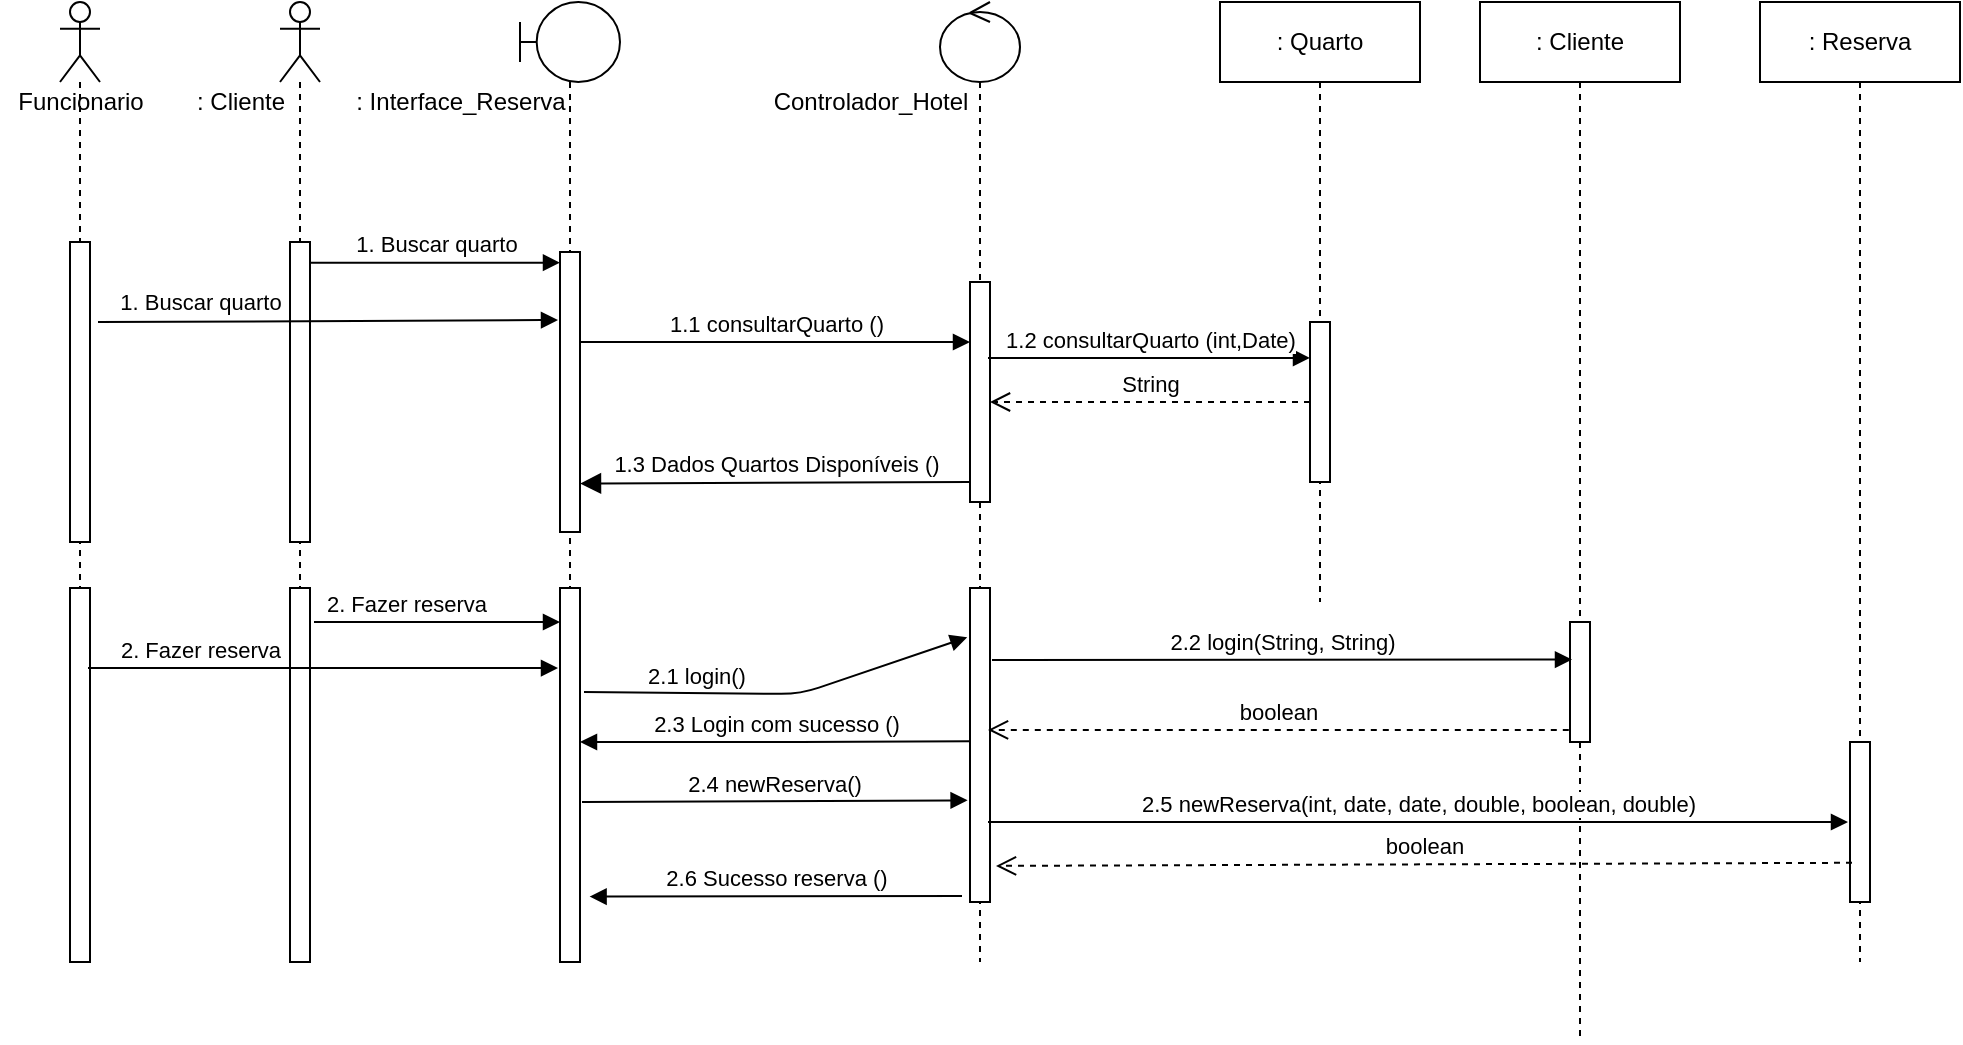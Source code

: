 <mxfile version="13.9.9" type="github">
  <diagram name="Page-1" id="e7e014a7-5840-1c2e-5031-d8a46d1fe8dd">
    <mxGraphModel dx="1384" dy="767" grid="1" gridSize="10" guides="1" tooltips="1" connect="1" arrows="1" fold="1" page="1" pageScale="1" pageWidth="1169" pageHeight="826" background="#ffffff" math="0" shadow="0">
      <root>
        <mxCell id="0" />
        <mxCell id="1" parent="0" />
        <mxCell id="WNVrMkYCtj4Nlr6T03H6-57" value="" style="shape=umlLifeline;participant=umlActor;perimeter=lifelinePerimeter;whiteSpace=wrap;html=1;container=1;collapsible=0;recursiveResize=0;verticalAlign=top;spacingTop=36;outlineConnect=0;" vertex="1" parent="1">
          <mxGeometry x="160" y="80" width="20" height="480" as="geometry" />
        </mxCell>
        <mxCell id="WNVrMkYCtj4Nlr6T03H6-75" value="" style="html=1;points=[];perimeter=orthogonalPerimeter;" vertex="1" parent="WNVrMkYCtj4Nlr6T03H6-57">
          <mxGeometry x="5" y="120" width="10" height="150" as="geometry" />
        </mxCell>
        <mxCell id="WNVrMkYCtj4Nlr6T03H6-86" value="" style="html=1;points=[];perimeter=orthogonalPerimeter;" vertex="1" parent="WNVrMkYCtj4Nlr6T03H6-57">
          <mxGeometry x="5" y="293" width="10" height="187" as="geometry" />
        </mxCell>
        <mxCell id="WNVrMkYCtj4Nlr6T03H6-60" value=": Cliente" style="text;html=1;align=center;verticalAlign=middle;resizable=0;points=[];autosize=1;" vertex="1" parent="1">
          <mxGeometry x="110" y="120" width="60" height="20" as="geometry" />
        </mxCell>
        <mxCell id="WNVrMkYCtj4Nlr6T03H6-63" value="" style="shape=umlLifeline;participant=umlBoundary;perimeter=lifelinePerimeter;whiteSpace=wrap;html=1;container=1;collapsible=0;recursiveResize=0;verticalAlign=top;spacingTop=36;outlineConnect=0;" vertex="1" parent="1">
          <mxGeometry x="280" y="80" width="50" height="480" as="geometry" />
        </mxCell>
        <mxCell id="WNVrMkYCtj4Nlr6T03H6-76" value="" style="html=1;points=[];perimeter=orthogonalPerimeter;" vertex="1" parent="WNVrMkYCtj4Nlr6T03H6-63">
          <mxGeometry x="20" y="125" width="10" height="140" as="geometry" />
        </mxCell>
        <mxCell id="WNVrMkYCtj4Nlr6T03H6-88" value="" style="html=1;points=[];perimeter=orthogonalPerimeter;" vertex="1" parent="WNVrMkYCtj4Nlr6T03H6-63">
          <mxGeometry x="20" y="293" width="10" height="187" as="geometry" />
        </mxCell>
        <mxCell id="WNVrMkYCtj4Nlr6T03H6-65" value=": Interface_Reserva" style="text;html=1;align=center;verticalAlign=middle;resizable=0;points=[];autosize=1;" vertex="1" parent="1">
          <mxGeometry x="190" y="120" width="120" height="20" as="geometry" />
        </mxCell>
        <mxCell id="WNVrMkYCtj4Nlr6T03H6-66" value="" style="shape=umlLifeline;participant=umlControl;perimeter=lifelinePerimeter;whiteSpace=wrap;html=1;container=1;collapsible=0;recursiveResize=0;verticalAlign=top;spacingTop=36;outlineConnect=0;" vertex="1" parent="1">
          <mxGeometry x="490" y="80" width="40" height="480" as="geometry" />
        </mxCell>
        <mxCell id="WNVrMkYCtj4Nlr6T03H6-77" value="" style="html=1;points=[];perimeter=orthogonalPerimeter;" vertex="1" parent="WNVrMkYCtj4Nlr6T03H6-66">
          <mxGeometry x="15" y="140" width="10" height="110" as="geometry" />
        </mxCell>
        <mxCell id="WNVrMkYCtj4Nlr6T03H6-90" value="" style="html=1;points=[];perimeter=orthogonalPerimeter;" vertex="1" parent="WNVrMkYCtj4Nlr6T03H6-66">
          <mxGeometry x="15" y="293" width="10" height="157" as="geometry" />
        </mxCell>
        <mxCell id="WNVrMkYCtj4Nlr6T03H6-67" value="&lt;div&gt;Controlador_Hotel&lt;/div&gt;" style="text;html=1;align=center;verticalAlign=middle;resizable=0;points=[];autosize=1;" vertex="1" parent="1">
          <mxGeometry x="400" y="120" width="110" height="20" as="geometry" />
        </mxCell>
        <mxCell id="WNVrMkYCtj4Nlr6T03H6-68" value=": Reserva" style="shape=umlLifeline;perimeter=lifelinePerimeter;whiteSpace=wrap;html=1;container=1;collapsible=0;recursiveResize=0;outlineConnect=0;" vertex="1" parent="1">
          <mxGeometry x="900" y="80" width="100" height="480" as="geometry" />
        </mxCell>
        <mxCell id="WNVrMkYCtj4Nlr6T03H6-69" value=": Cliente" style="shape=umlLifeline;perimeter=lifelinePerimeter;whiteSpace=wrap;html=1;container=1;collapsible=0;recursiveResize=0;outlineConnect=0;" vertex="1" parent="1">
          <mxGeometry x="760" y="80" width="100" height="520" as="geometry" />
        </mxCell>
        <mxCell id="WNVrMkYCtj4Nlr6T03H6-92" value="" style="html=1;points=[];perimeter=orthogonalPerimeter;" vertex="1" parent="WNVrMkYCtj4Nlr6T03H6-69">
          <mxGeometry x="45" y="310" width="10" height="60" as="geometry" />
        </mxCell>
        <mxCell id="WNVrMkYCtj4Nlr6T03H6-70" value=": Quarto" style="shape=umlLifeline;perimeter=lifelinePerimeter;whiteSpace=wrap;html=1;container=1;collapsible=0;recursiveResize=0;outlineConnect=0;" vertex="1" parent="1">
          <mxGeometry x="630" y="80" width="100" height="300" as="geometry" />
        </mxCell>
        <mxCell id="WNVrMkYCtj4Nlr6T03H6-78" value="" style="html=1;points=[];perimeter=orthogonalPerimeter;" vertex="1" parent="WNVrMkYCtj4Nlr6T03H6-70">
          <mxGeometry x="45" y="160" width="10" height="80" as="geometry" />
        </mxCell>
        <mxCell id="WNVrMkYCtj4Nlr6T03H6-71" value="1. Buscar quarto" style="html=1;verticalAlign=bottom;endArrow=block;entryX=0;entryY=0.038;entryDx=0;entryDy=0;entryPerimeter=0;" edge="1" parent="1" source="WNVrMkYCtj4Nlr6T03H6-75" target="WNVrMkYCtj4Nlr6T03H6-76">
          <mxGeometry width="80" relative="1" as="geometry">
            <mxPoint x="210" y="230" as="sourcePoint" />
            <mxPoint x="330" y="200" as="targetPoint" />
          </mxGeometry>
        </mxCell>
        <mxCell id="WNVrMkYCtj4Nlr6T03H6-72" value="1.1 consultarQuarto ()" style="html=1;verticalAlign=bottom;endArrow=block;" edge="1" parent="1" source="WNVrMkYCtj4Nlr6T03H6-76" target="WNVrMkYCtj4Nlr6T03H6-77">
          <mxGeometry width="80" relative="1" as="geometry">
            <mxPoint x="340" y="220" as="sourcePoint" />
            <mxPoint x="480" y="230" as="targetPoint" />
            <Array as="points">
              <mxPoint x="350" y="250" />
              <mxPoint x="460" y="250" />
            </Array>
          </mxGeometry>
        </mxCell>
        <mxCell id="WNVrMkYCtj4Nlr6T03H6-73" value="1.2 consultarQuarto (int,Date)" style="html=1;verticalAlign=bottom;endArrow=block;exitX=0.9;exitY=0.345;exitDx=0;exitDy=0;exitPerimeter=0;" edge="1" parent="1" source="WNVrMkYCtj4Nlr6T03H6-77" target="WNVrMkYCtj4Nlr6T03H6-78">
          <mxGeometry width="80" relative="1" as="geometry">
            <mxPoint x="540" y="260" as="sourcePoint" />
            <mxPoint x="610" y="258" as="targetPoint" />
            <Array as="points" />
          </mxGeometry>
        </mxCell>
        <mxCell id="WNVrMkYCtj4Nlr6T03H6-84" value="String" style="html=1;verticalAlign=bottom;endArrow=open;dashed=1;endSize=8;" edge="1" parent="1" source="WNVrMkYCtj4Nlr6T03H6-78" target="WNVrMkYCtj4Nlr6T03H6-77">
          <mxGeometry relative="1" as="geometry">
            <mxPoint x="640" y="300" as="sourcePoint" />
            <mxPoint x="550" y="300" as="targetPoint" />
          </mxGeometry>
        </mxCell>
        <mxCell id="WNVrMkYCtj4Nlr6T03H6-85" value="1.3 Dados Quartos Disponíveis ()" style="html=1;verticalAlign=bottom;endArrow=block;endSize=8;exitX=0;exitY=0.909;exitDx=0;exitDy=0;exitPerimeter=0;endFill=1;entryX=1;entryY=0.827;entryDx=0;entryDy=0;entryPerimeter=0;" edge="1" parent="1" source="WNVrMkYCtj4Nlr6T03H6-77" target="WNVrMkYCtj4Nlr6T03H6-76">
          <mxGeometry relative="1" as="geometry">
            <mxPoint x="480" y="318" as="sourcePoint" />
            <mxPoint x="330" y="320" as="targetPoint" />
            <Array as="points" />
          </mxGeometry>
        </mxCell>
        <mxCell id="WNVrMkYCtj4Nlr6T03H6-87" value="2. Fazer reserva" style="html=1;verticalAlign=bottom;endArrow=block;" edge="1" parent="1">
          <mxGeometry x="-0.25" width="80" relative="1" as="geometry">
            <mxPoint x="177" y="390" as="sourcePoint" />
            <mxPoint x="300" y="390" as="targetPoint" />
            <mxPoint as="offset" />
          </mxGeometry>
        </mxCell>
        <mxCell id="WNVrMkYCtj4Nlr6T03H6-89" value="2.1 login()" style="html=1;verticalAlign=bottom;endArrow=block;entryX=-0.14;entryY=0.157;entryDx=0;entryDy=0;entryPerimeter=0;exitX=1.2;exitY=0.278;exitDx=0;exitDy=0;exitPerimeter=0;" edge="1" parent="1" source="WNVrMkYCtj4Nlr6T03H6-88" target="WNVrMkYCtj4Nlr6T03H6-90">
          <mxGeometry x="-0.423" width="80" relative="1" as="geometry">
            <mxPoint x="312" y="398" as="sourcePoint" />
            <mxPoint x="390" y="400" as="targetPoint" />
            <Array as="points">
              <mxPoint x="420" y="426" />
            </Array>
            <mxPoint as="offset" />
          </mxGeometry>
        </mxCell>
        <mxCell id="WNVrMkYCtj4Nlr6T03H6-91" value="2.2 login(String, String)" style="html=1;verticalAlign=bottom;endArrow=block;entryX=0.1;entryY=0.313;entryDx=0;entryDy=0;entryPerimeter=0;" edge="1" parent="1" target="WNVrMkYCtj4Nlr6T03H6-92">
          <mxGeometry width="80" relative="1" as="geometry">
            <mxPoint x="516" y="409" as="sourcePoint" />
            <mxPoint x="804" y="410" as="targetPoint" />
            <Array as="points" />
          </mxGeometry>
        </mxCell>
        <mxCell id="WNVrMkYCtj4Nlr6T03H6-93" value="boolean" style="html=1;verticalAlign=bottom;endArrow=open;dashed=1;endSize=8;entryX=0.9;entryY=0.452;entryDx=0;entryDy=0;entryPerimeter=0;exitX=-0.06;exitY=0.9;exitDx=0;exitDy=0;exitPerimeter=0;" edge="1" parent="1" source="WNVrMkYCtj4Nlr6T03H6-92" target="WNVrMkYCtj4Nlr6T03H6-90">
          <mxGeometry relative="1" as="geometry">
            <mxPoint x="790" y="444" as="sourcePoint" />
            <mxPoint x="520" y="430" as="targetPoint" />
          </mxGeometry>
        </mxCell>
        <mxCell id="WNVrMkYCtj4Nlr6T03H6-94" value="2.3 Login com sucesso ()" style="html=1;verticalAlign=bottom;endArrow=block;exitX=0.02;exitY=0.488;exitDx=0;exitDy=0;exitPerimeter=0;" edge="1" parent="1" source="WNVrMkYCtj4Nlr6T03H6-90">
          <mxGeometry width="80" relative="1" as="geometry">
            <mxPoint x="500" y="450" as="sourcePoint" />
            <mxPoint x="310" y="450" as="targetPoint" />
            <Array as="points">
              <mxPoint x="410" y="450" />
            </Array>
          </mxGeometry>
        </mxCell>
        <mxCell id="WNVrMkYCtj4Nlr6T03H6-95" value="2.4 newReserva()" style="html=1;verticalAlign=bottom;endArrow=block;entryX=-0.22;entryY=0.836;entryDx=0;entryDy=0;entryPerimeter=0;" edge="1" parent="1">
          <mxGeometry width="80" relative="1" as="geometry">
            <mxPoint x="311" y="480" as="sourcePoint" />
            <mxPoint x="503.8" y="479.172" as="targetPoint" />
          </mxGeometry>
        </mxCell>
        <mxCell id="WNVrMkYCtj4Nlr6T03H6-96" value="2.5 newReserva(int, date, date, double, boolean, double)" style="html=1;verticalAlign=bottom;endArrow=block;" edge="1" parent="1">
          <mxGeometry width="80" relative="1" as="geometry">
            <mxPoint x="514" y="490" as="sourcePoint" />
            <mxPoint x="944" y="490" as="targetPoint" />
            <Array as="points">
              <mxPoint x="679" y="490" />
            </Array>
          </mxGeometry>
        </mxCell>
        <mxCell id="WNVrMkYCtj4Nlr6T03H6-97" value="" style="html=1;points=[];perimeter=orthogonalPerimeter;" vertex="1" parent="1">
          <mxGeometry x="945" y="450" width="10" height="80" as="geometry" />
        </mxCell>
        <mxCell id="WNVrMkYCtj4Nlr6T03H6-98" value="boolean" style="html=1;verticalAlign=bottom;endArrow=open;dashed=1;endSize=8;exitX=0.1;exitY=0.755;exitDx=0;exitDy=0;exitPerimeter=0;entryX=1.3;entryY=0.885;entryDx=0;entryDy=0;entryPerimeter=0;" edge="1" parent="1" source="WNVrMkYCtj4Nlr6T03H6-97" target="WNVrMkYCtj4Nlr6T03H6-90">
          <mxGeometry relative="1" as="geometry">
            <mxPoint x="940" y="510" as="sourcePoint" />
            <mxPoint x="550" y="510" as="targetPoint" />
          </mxGeometry>
        </mxCell>
        <mxCell id="WNVrMkYCtj4Nlr6T03H6-99" value="2.6 Sucesso reserva () " style="html=1;verticalAlign=bottom;endArrow=block;entryX=1.48;entryY=0.825;entryDx=0;entryDy=0;entryPerimeter=0;" edge="1" parent="1" target="WNVrMkYCtj4Nlr6T03H6-88">
          <mxGeometry width="80" relative="1" as="geometry">
            <mxPoint x="501" y="527" as="sourcePoint" />
            <mxPoint x="610" y="500" as="targetPoint" />
          </mxGeometry>
        </mxCell>
        <mxCell id="WNVrMkYCtj4Nlr6T03H6-100" value="" style="shape=umlLifeline;participant=umlActor;perimeter=lifelinePerimeter;whiteSpace=wrap;html=1;container=1;collapsible=0;recursiveResize=0;verticalAlign=top;spacingTop=36;outlineConnect=0;" vertex="1" parent="1">
          <mxGeometry x="50" y="80" width="20" height="480" as="geometry" />
        </mxCell>
        <mxCell id="WNVrMkYCtj4Nlr6T03H6-102" value="" style="html=1;points=[];perimeter=orthogonalPerimeter;" vertex="1" parent="WNVrMkYCtj4Nlr6T03H6-100">
          <mxGeometry x="5" y="120" width="10" height="150" as="geometry" />
        </mxCell>
        <mxCell id="WNVrMkYCtj4Nlr6T03H6-104" value="" style="html=1;points=[];perimeter=orthogonalPerimeter;" vertex="1" parent="WNVrMkYCtj4Nlr6T03H6-100">
          <mxGeometry x="5" y="293" width="10" height="187" as="geometry" />
        </mxCell>
        <mxCell id="WNVrMkYCtj4Nlr6T03H6-101" value="Funcionario" style="text;html=1;align=center;verticalAlign=middle;resizable=0;points=[];autosize=1;" vertex="1" parent="1">
          <mxGeometry x="20" y="120" width="80" height="20" as="geometry" />
        </mxCell>
        <mxCell id="WNVrMkYCtj4Nlr6T03H6-103" value="1. Buscar quarto" style="html=1;verticalAlign=bottom;endArrow=block;exitX=1.4;exitY=0.267;exitDx=0;exitDy=0;exitPerimeter=0;entryX=-0.1;entryY=0.243;entryDx=0;entryDy=0;entryPerimeter=0;" edge="1" parent="1" source="WNVrMkYCtj4Nlr6T03H6-102" target="WNVrMkYCtj4Nlr6T03H6-76">
          <mxGeometry x="-0.556" y="1" width="80" relative="1" as="geometry">
            <mxPoint x="170" y="240.0" as="sourcePoint" />
            <mxPoint x="295" y="240" as="targetPoint" />
            <mxPoint as="offset" />
          </mxGeometry>
        </mxCell>
        <mxCell id="WNVrMkYCtj4Nlr6T03H6-105" value="2. Fazer reserva" style="html=1;verticalAlign=bottom;endArrow=block;entryX=-0.1;entryY=0.214;entryDx=0;entryDy=0;entryPerimeter=0;exitX=0.9;exitY=0.214;exitDx=0;exitDy=0;exitPerimeter=0;" edge="1" parent="1" source="WNVrMkYCtj4Nlr6T03H6-104" target="WNVrMkYCtj4Nlr6T03H6-88">
          <mxGeometry x="-0.523" width="80" relative="1" as="geometry">
            <mxPoint x="80" y="412" as="sourcePoint" />
            <mxPoint x="140" y="413" as="targetPoint" />
            <mxPoint as="offset" />
          </mxGeometry>
        </mxCell>
      </root>
    </mxGraphModel>
  </diagram>
</mxfile>

